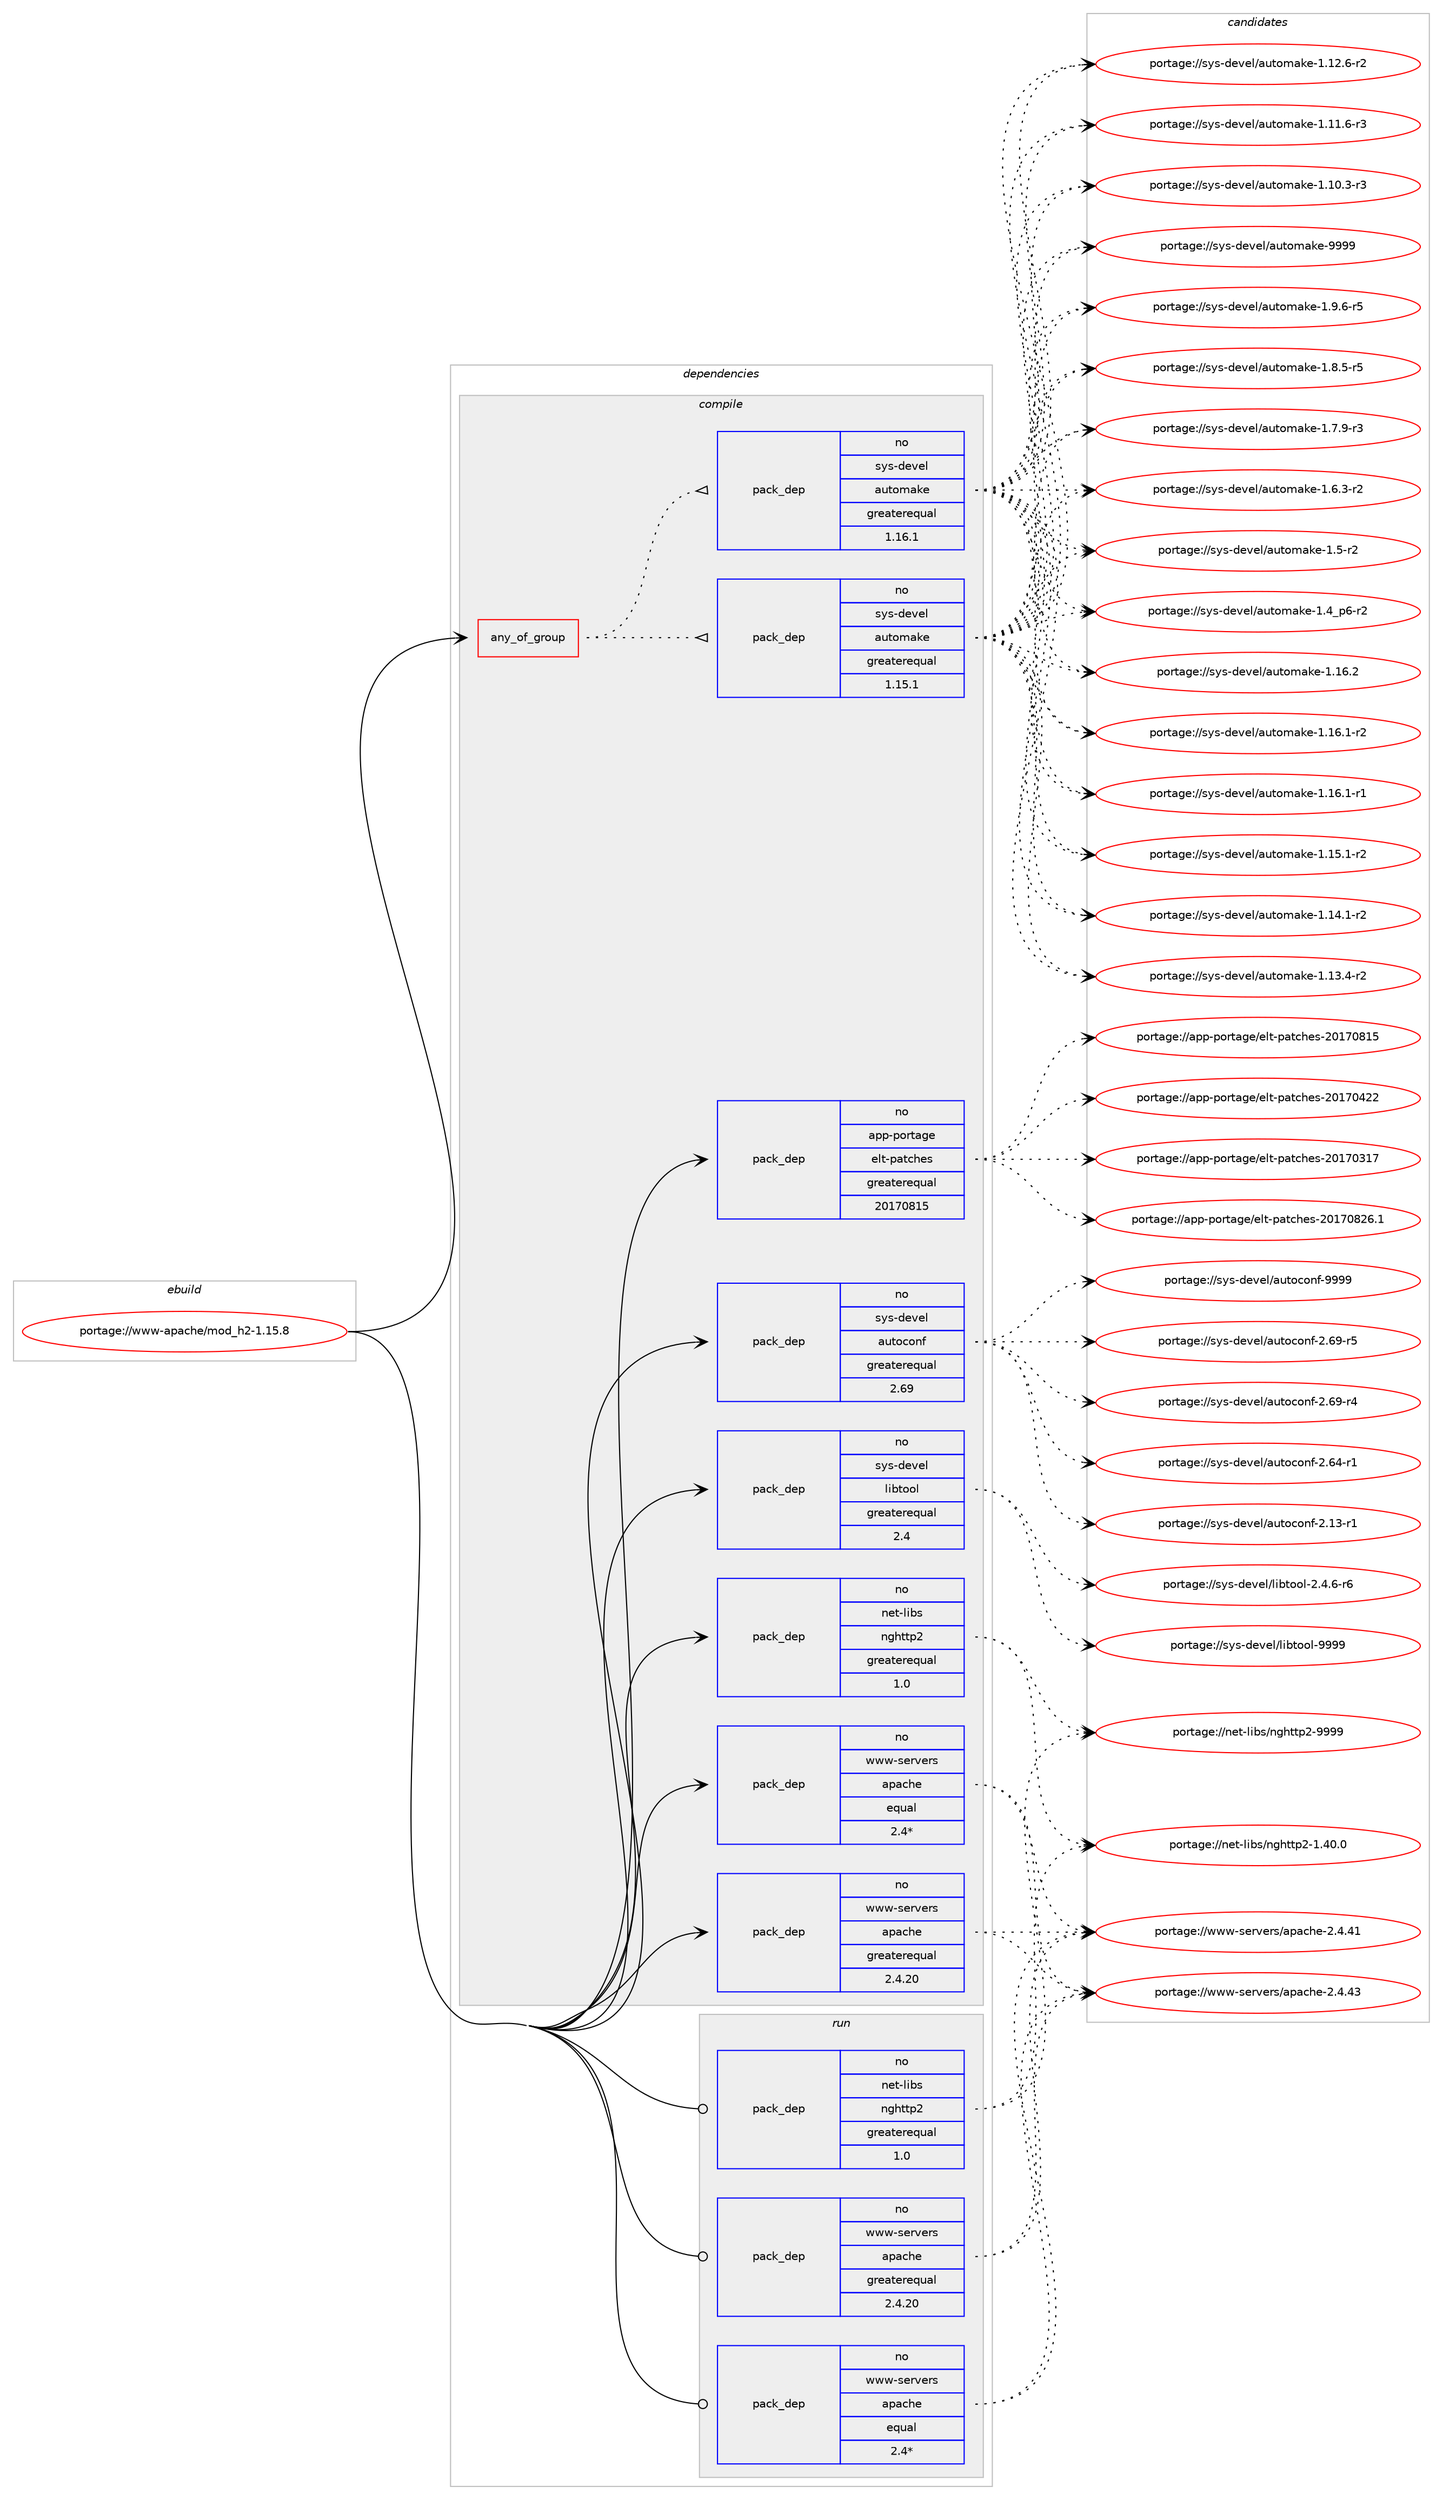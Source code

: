 digraph prolog {

# *************
# Graph options
# *************

newrank=true;
concentrate=true;
compound=true;
graph [rankdir=LR,fontname=Helvetica,fontsize=10,ranksep=1.5];#, ranksep=2.5, nodesep=0.2];
edge  [arrowhead=vee];
node  [fontname=Helvetica,fontsize=10];

# **********
# The ebuild
# **********

subgraph cluster_leftcol {
color=gray;
rank=same;
label=<<i>ebuild</i>>;
id [label="portage://www-apache/mod_h2-1.15.8", color=red, width=4, href="../www-apache/mod_h2-1.15.8.svg"];
}

# ****************
# The dependencies
# ****************

subgraph cluster_midcol {
color=gray;
label=<<i>dependencies</i>>;
subgraph cluster_compile {
fillcolor="#eeeeee";
style=filled;
label=<<i>compile</i>>;
subgraph any56 {
dependency3451 [label=<<TABLE BORDER="0" CELLBORDER="1" CELLSPACING="0" CELLPADDING="4"><TR><TD CELLPADDING="10">any_of_group</TD></TR></TABLE>>, shape=none, color=red];subgraph pack2948 {
dependency3452 [label=<<TABLE BORDER="0" CELLBORDER="1" CELLSPACING="0" CELLPADDING="4" WIDTH="220"><TR><TD ROWSPAN="6" CELLPADDING="30">pack_dep</TD></TR><TR><TD WIDTH="110">no</TD></TR><TR><TD>sys-devel</TD></TR><TR><TD>automake</TD></TR><TR><TD>greaterequal</TD></TR><TR><TD>1.16.1</TD></TR></TABLE>>, shape=none, color=blue];
}
dependency3451:e -> dependency3452:w [weight=20,style="dotted",arrowhead="oinv"];
subgraph pack2949 {
dependency3453 [label=<<TABLE BORDER="0" CELLBORDER="1" CELLSPACING="0" CELLPADDING="4" WIDTH="220"><TR><TD ROWSPAN="6" CELLPADDING="30">pack_dep</TD></TR><TR><TD WIDTH="110">no</TD></TR><TR><TD>sys-devel</TD></TR><TR><TD>automake</TD></TR><TR><TD>greaterequal</TD></TR><TR><TD>1.15.1</TD></TR></TABLE>>, shape=none, color=blue];
}
dependency3451:e -> dependency3453:w [weight=20,style="dotted",arrowhead="oinv"];
}
id:e -> dependency3451:w [weight=20,style="solid",arrowhead="vee"];
subgraph pack2950 {
dependency3454 [label=<<TABLE BORDER="0" CELLBORDER="1" CELLSPACING="0" CELLPADDING="4" WIDTH="220"><TR><TD ROWSPAN="6" CELLPADDING="30">pack_dep</TD></TR><TR><TD WIDTH="110">no</TD></TR><TR><TD>app-portage</TD></TR><TR><TD>elt-patches</TD></TR><TR><TD>greaterequal</TD></TR><TR><TD>20170815</TD></TR></TABLE>>, shape=none, color=blue];
}
id:e -> dependency3454:w [weight=20,style="solid",arrowhead="vee"];
subgraph pack2951 {
dependency3455 [label=<<TABLE BORDER="0" CELLBORDER="1" CELLSPACING="0" CELLPADDING="4" WIDTH="220"><TR><TD ROWSPAN="6" CELLPADDING="30">pack_dep</TD></TR><TR><TD WIDTH="110">no</TD></TR><TR><TD>net-libs</TD></TR><TR><TD>nghttp2</TD></TR><TR><TD>greaterequal</TD></TR><TR><TD>1.0</TD></TR></TABLE>>, shape=none, color=blue];
}
id:e -> dependency3455:w [weight=20,style="solid",arrowhead="vee"];
subgraph pack2952 {
dependency3456 [label=<<TABLE BORDER="0" CELLBORDER="1" CELLSPACING="0" CELLPADDING="4" WIDTH="220"><TR><TD ROWSPAN="6" CELLPADDING="30">pack_dep</TD></TR><TR><TD WIDTH="110">no</TD></TR><TR><TD>sys-devel</TD></TR><TR><TD>autoconf</TD></TR><TR><TD>greaterequal</TD></TR><TR><TD>2.69</TD></TR></TABLE>>, shape=none, color=blue];
}
id:e -> dependency3456:w [weight=20,style="solid",arrowhead="vee"];
subgraph pack2953 {
dependency3457 [label=<<TABLE BORDER="0" CELLBORDER="1" CELLSPACING="0" CELLPADDING="4" WIDTH="220"><TR><TD ROWSPAN="6" CELLPADDING="30">pack_dep</TD></TR><TR><TD WIDTH="110">no</TD></TR><TR><TD>sys-devel</TD></TR><TR><TD>libtool</TD></TR><TR><TD>greaterequal</TD></TR><TR><TD>2.4</TD></TR></TABLE>>, shape=none, color=blue];
}
id:e -> dependency3457:w [weight=20,style="solid",arrowhead="vee"];
subgraph pack2954 {
dependency3458 [label=<<TABLE BORDER="0" CELLBORDER="1" CELLSPACING="0" CELLPADDING="4" WIDTH="220"><TR><TD ROWSPAN="6" CELLPADDING="30">pack_dep</TD></TR><TR><TD WIDTH="110">no</TD></TR><TR><TD>www-servers</TD></TR><TR><TD>apache</TD></TR><TR><TD>equal</TD></TR><TR><TD>2.4*</TD></TR></TABLE>>, shape=none, color=blue];
}
id:e -> dependency3458:w [weight=20,style="solid",arrowhead="vee"];
subgraph pack2955 {
dependency3459 [label=<<TABLE BORDER="0" CELLBORDER="1" CELLSPACING="0" CELLPADDING="4" WIDTH="220"><TR><TD ROWSPAN="6" CELLPADDING="30">pack_dep</TD></TR><TR><TD WIDTH="110">no</TD></TR><TR><TD>www-servers</TD></TR><TR><TD>apache</TD></TR><TR><TD>greaterequal</TD></TR><TR><TD>2.4.20</TD></TR></TABLE>>, shape=none, color=blue];
}
id:e -> dependency3459:w [weight=20,style="solid",arrowhead="vee"];
}
subgraph cluster_compileandrun {
fillcolor="#eeeeee";
style=filled;
label=<<i>compile and run</i>>;
}
subgraph cluster_run {
fillcolor="#eeeeee";
style=filled;
label=<<i>run</i>>;
subgraph pack2956 {
dependency3460 [label=<<TABLE BORDER="0" CELLBORDER="1" CELLSPACING="0" CELLPADDING="4" WIDTH="220"><TR><TD ROWSPAN="6" CELLPADDING="30">pack_dep</TD></TR><TR><TD WIDTH="110">no</TD></TR><TR><TD>net-libs</TD></TR><TR><TD>nghttp2</TD></TR><TR><TD>greaterequal</TD></TR><TR><TD>1.0</TD></TR></TABLE>>, shape=none, color=blue];
}
id:e -> dependency3460:w [weight=20,style="solid",arrowhead="odot"];
subgraph pack2957 {
dependency3461 [label=<<TABLE BORDER="0" CELLBORDER="1" CELLSPACING="0" CELLPADDING="4" WIDTH="220"><TR><TD ROWSPAN="6" CELLPADDING="30">pack_dep</TD></TR><TR><TD WIDTH="110">no</TD></TR><TR><TD>www-servers</TD></TR><TR><TD>apache</TD></TR><TR><TD>equal</TD></TR><TR><TD>2.4*</TD></TR></TABLE>>, shape=none, color=blue];
}
id:e -> dependency3461:w [weight=20,style="solid",arrowhead="odot"];
subgraph pack2958 {
dependency3462 [label=<<TABLE BORDER="0" CELLBORDER="1" CELLSPACING="0" CELLPADDING="4" WIDTH="220"><TR><TD ROWSPAN="6" CELLPADDING="30">pack_dep</TD></TR><TR><TD WIDTH="110">no</TD></TR><TR><TD>www-servers</TD></TR><TR><TD>apache</TD></TR><TR><TD>greaterequal</TD></TR><TR><TD>2.4.20</TD></TR></TABLE>>, shape=none, color=blue];
}
id:e -> dependency3462:w [weight=20,style="solid",arrowhead="odot"];
}
}

# **************
# The candidates
# **************

subgraph cluster_choices {
rank=same;
color=gray;
label=<<i>candidates</i>>;

subgraph choice2948 {
color=black;
nodesep=1;
choice115121115451001011181011084797117116111109971071014557575757 [label="portage://sys-devel/automake-9999", color=red, width=4,href="../sys-devel/automake-9999.svg"];
choice115121115451001011181011084797117116111109971071014549465746544511453 [label="portage://sys-devel/automake-1.9.6-r5", color=red, width=4,href="../sys-devel/automake-1.9.6-r5.svg"];
choice115121115451001011181011084797117116111109971071014549465646534511453 [label="portage://sys-devel/automake-1.8.5-r5", color=red, width=4,href="../sys-devel/automake-1.8.5-r5.svg"];
choice115121115451001011181011084797117116111109971071014549465546574511451 [label="portage://sys-devel/automake-1.7.9-r3", color=red, width=4,href="../sys-devel/automake-1.7.9-r3.svg"];
choice115121115451001011181011084797117116111109971071014549465446514511450 [label="portage://sys-devel/automake-1.6.3-r2", color=red, width=4,href="../sys-devel/automake-1.6.3-r2.svg"];
choice11512111545100101118101108479711711611110997107101454946534511450 [label="portage://sys-devel/automake-1.5-r2", color=red, width=4,href="../sys-devel/automake-1.5-r2.svg"];
choice115121115451001011181011084797117116111109971071014549465295112544511450 [label="portage://sys-devel/automake-1.4_p6-r2", color=red, width=4,href="../sys-devel/automake-1.4_p6-r2.svg"];
choice1151211154510010111810110847971171161111099710710145494649544650 [label="portage://sys-devel/automake-1.16.2", color=red, width=4,href="../sys-devel/automake-1.16.2.svg"];
choice11512111545100101118101108479711711611110997107101454946495446494511450 [label="portage://sys-devel/automake-1.16.1-r2", color=red, width=4,href="../sys-devel/automake-1.16.1-r2.svg"];
choice11512111545100101118101108479711711611110997107101454946495446494511449 [label="portage://sys-devel/automake-1.16.1-r1", color=red, width=4,href="../sys-devel/automake-1.16.1-r1.svg"];
choice11512111545100101118101108479711711611110997107101454946495346494511450 [label="portage://sys-devel/automake-1.15.1-r2", color=red, width=4,href="../sys-devel/automake-1.15.1-r2.svg"];
choice11512111545100101118101108479711711611110997107101454946495246494511450 [label="portage://sys-devel/automake-1.14.1-r2", color=red, width=4,href="../sys-devel/automake-1.14.1-r2.svg"];
choice11512111545100101118101108479711711611110997107101454946495146524511450 [label="portage://sys-devel/automake-1.13.4-r2", color=red, width=4,href="../sys-devel/automake-1.13.4-r2.svg"];
choice11512111545100101118101108479711711611110997107101454946495046544511450 [label="portage://sys-devel/automake-1.12.6-r2", color=red, width=4,href="../sys-devel/automake-1.12.6-r2.svg"];
choice11512111545100101118101108479711711611110997107101454946494946544511451 [label="portage://sys-devel/automake-1.11.6-r3", color=red, width=4,href="../sys-devel/automake-1.11.6-r3.svg"];
choice11512111545100101118101108479711711611110997107101454946494846514511451 [label="portage://sys-devel/automake-1.10.3-r3", color=red, width=4,href="../sys-devel/automake-1.10.3-r3.svg"];
dependency3452:e -> choice115121115451001011181011084797117116111109971071014557575757:w [style=dotted,weight="100"];
dependency3452:e -> choice115121115451001011181011084797117116111109971071014549465746544511453:w [style=dotted,weight="100"];
dependency3452:e -> choice115121115451001011181011084797117116111109971071014549465646534511453:w [style=dotted,weight="100"];
dependency3452:e -> choice115121115451001011181011084797117116111109971071014549465546574511451:w [style=dotted,weight="100"];
dependency3452:e -> choice115121115451001011181011084797117116111109971071014549465446514511450:w [style=dotted,weight="100"];
dependency3452:e -> choice11512111545100101118101108479711711611110997107101454946534511450:w [style=dotted,weight="100"];
dependency3452:e -> choice115121115451001011181011084797117116111109971071014549465295112544511450:w [style=dotted,weight="100"];
dependency3452:e -> choice1151211154510010111810110847971171161111099710710145494649544650:w [style=dotted,weight="100"];
dependency3452:e -> choice11512111545100101118101108479711711611110997107101454946495446494511450:w [style=dotted,weight="100"];
dependency3452:e -> choice11512111545100101118101108479711711611110997107101454946495446494511449:w [style=dotted,weight="100"];
dependency3452:e -> choice11512111545100101118101108479711711611110997107101454946495346494511450:w [style=dotted,weight="100"];
dependency3452:e -> choice11512111545100101118101108479711711611110997107101454946495246494511450:w [style=dotted,weight="100"];
dependency3452:e -> choice11512111545100101118101108479711711611110997107101454946495146524511450:w [style=dotted,weight="100"];
dependency3452:e -> choice11512111545100101118101108479711711611110997107101454946495046544511450:w [style=dotted,weight="100"];
dependency3452:e -> choice11512111545100101118101108479711711611110997107101454946494946544511451:w [style=dotted,weight="100"];
dependency3452:e -> choice11512111545100101118101108479711711611110997107101454946494846514511451:w [style=dotted,weight="100"];
}
subgraph choice2949 {
color=black;
nodesep=1;
choice115121115451001011181011084797117116111109971071014557575757 [label="portage://sys-devel/automake-9999", color=red, width=4,href="../sys-devel/automake-9999.svg"];
choice115121115451001011181011084797117116111109971071014549465746544511453 [label="portage://sys-devel/automake-1.9.6-r5", color=red, width=4,href="../sys-devel/automake-1.9.6-r5.svg"];
choice115121115451001011181011084797117116111109971071014549465646534511453 [label="portage://sys-devel/automake-1.8.5-r5", color=red, width=4,href="../sys-devel/automake-1.8.5-r5.svg"];
choice115121115451001011181011084797117116111109971071014549465546574511451 [label="portage://sys-devel/automake-1.7.9-r3", color=red, width=4,href="../sys-devel/automake-1.7.9-r3.svg"];
choice115121115451001011181011084797117116111109971071014549465446514511450 [label="portage://sys-devel/automake-1.6.3-r2", color=red, width=4,href="../sys-devel/automake-1.6.3-r2.svg"];
choice11512111545100101118101108479711711611110997107101454946534511450 [label="portage://sys-devel/automake-1.5-r2", color=red, width=4,href="../sys-devel/automake-1.5-r2.svg"];
choice115121115451001011181011084797117116111109971071014549465295112544511450 [label="portage://sys-devel/automake-1.4_p6-r2", color=red, width=4,href="../sys-devel/automake-1.4_p6-r2.svg"];
choice1151211154510010111810110847971171161111099710710145494649544650 [label="portage://sys-devel/automake-1.16.2", color=red, width=4,href="../sys-devel/automake-1.16.2.svg"];
choice11512111545100101118101108479711711611110997107101454946495446494511450 [label="portage://sys-devel/automake-1.16.1-r2", color=red, width=4,href="../sys-devel/automake-1.16.1-r2.svg"];
choice11512111545100101118101108479711711611110997107101454946495446494511449 [label="portage://sys-devel/automake-1.16.1-r1", color=red, width=4,href="../sys-devel/automake-1.16.1-r1.svg"];
choice11512111545100101118101108479711711611110997107101454946495346494511450 [label="portage://sys-devel/automake-1.15.1-r2", color=red, width=4,href="../sys-devel/automake-1.15.1-r2.svg"];
choice11512111545100101118101108479711711611110997107101454946495246494511450 [label="portage://sys-devel/automake-1.14.1-r2", color=red, width=4,href="../sys-devel/automake-1.14.1-r2.svg"];
choice11512111545100101118101108479711711611110997107101454946495146524511450 [label="portage://sys-devel/automake-1.13.4-r2", color=red, width=4,href="../sys-devel/automake-1.13.4-r2.svg"];
choice11512111545100101118101108479711711611110997107101454946495046544511450 [label="portage://sys-devel/automake-1.12.6-r2", color=red, width=4,href="../sys-devel/automake-1.12.6-r2.svg"];
choice11512111545100101118101108479711711611110997107101454946494946544511451 [label="portage://sys-devel/automake-1.11.6-r3", color=red, width=4,href="../sys-devel/automake-1.11.6-r3.svg"];
choice11512111545100101118101108479711711611110997107101454946494846514511451 [label="portage://sys-devel/automake-1.10.3-r3", color=red, width=4,href="../sys-devel/automake-1.10.3-r3.svg"];
dependency3453:e -> choice115121115451001011181011084797117116111109971071014557575757:w [style=dotted,weight="100"];
dependency3453:e -> choice115121115451001011181011084797117116111109971071014549465746544511453:w [style=dotted,weight="100"];
dependency3453:e -> choice115121115451001011181011084797117116111109971071014549465646534511453:w [style=dotted,weight="100"];
dependency3453:e -> choice115121115451001011181011084797117116111109971071014549465546574511451:w [style=dotted,weight="100"];
dependency3453:e -> choice115121115451001011181011084797117116111109971071014549465446514511450:w [style=dotted,weight="100"];
dependency3453:e -> choice11512111545100101118101108479711711611110997107101454946534511450:w [style=dotted,weight="100"];
dependency3453:e -> choice115121115451001011181011084797117116111109971071014549465295112544511450:w [style=dotted,weight="100"];
dependency3453:e -> choice1151211154510010111810110847971171161111099710710145494649544650:w [style=dotted,weight="100"];
dependency3453:e -> choice11512111545100101118101108479711711611110997107101454946495446494511450:w [style=dotted,weight="100"];
dependency3453:e -> choice11512111545100101118101108479711711611110997107101454946495446494511449:w [style=dotted,weight="100"];
dependency3453:e -> choice11512111545100101118101108479711711611110997107101454946495346494511450:w [style=dotted,weight="100"];
dependency3453:e -> choice11512111545100101118101108479711711611110997107101454946495246494511450:w [style=dotted,weight="100"];
dependency3453:e -> choice11512111545100101118101108479711711611110997107101454946495146524511450:w [style=dotted,weight="100"];
dependency3453:e -> choice11512111545100101118101108479711711611110997107101454946495046544511450:w [style=dotted,weight="100"];
dependency3453:e -> choice11512111545100101118101108479711711611110997107101454946494946544511451:w [style=dotted,weight="100"];
dependency3453:e -> choice11512111545100101118101108479711711611110997107101454946494846514511451:w [style=dotted,weight="100"];
}
subgraph choice2950 {
color=black;
nodesep=1;
choice971121124511211111411697103101471011081164511297116991041011154550484955485650544649 [label="portage://app-portage/elt-patches-20170826.1", color=red, width=4,href="../app-portage/elt-patches-20170826.1.svg"];
choice97112112451121111141169710310147101108116451129711699104101115455048495548564953 [label="portage://app-portage/elt-patches-20170815", color=red, width=4,href="../app-portage/elt-patches-20170815.svg"];
choice97112112451121111141169710310147101108116451129711699104101115455048495548525050 [label="portage://app-portage/elt-patches-20170422", color=red, width=4,href="../app-portage/elt-patches-20170422.svg"];
choice97112112451121111141169710310147101108116451129711699104101115455048495548514955 [label="portage://app-portage/elt-patches-20170317", color=red, width=4,href="../app-portage/elt-patches-20170317.svg"];
dependency3454:e -> choice971121124511211111411697103101471011081164511297116991041011154550484955485650544649:w [style=dotted,weight="100"];
dependency3454:e -> choice97112112451121111141169710310147101108116451129711699104101115455048495548564953:w [style=dotted,weight="100"];
dependency3454:e -> choice97112112451121111141169710310147101108116451129711699104101115455048495548525050:w [style=dotted,weight="100"];
dependency3454:e -> choice97112112451121111141169710310147101108116451129711699104101115455048495548514955:w [style=dotted,weight="100"];
}
subgraph choice2951 {
color=black;
nodesep=1;
choice110101116451081059811547110103104116116112504557575757 [label="portage://net-libs/nghttp2-9999", color=red, width=4,href="../net-libs/nghttp2-9999.svg"];
choice1101011164510810598115471101031041161161125045494652484648 [label="portage://net-libs/nghttp2-1.40.0", color=red, width=4,href="../net-libs/nghttp2-1.40.0.svg"];
dependency3455:e -> choice110101116451081059811547110103104116116112504557575757:w [style=dotted,weight="100"];
dependency3455:e -> choice1101011164510810598115471101031041161161125045494652484648:w [style=dotted,weight="100"];
}
subgraph choice2952 {
color=black;
nodesep=1;
choice115121115451001011181011084797117116111991111101024557575757 [label="portage://sys-devel/autoconf-9999", color=red, width=4,href="../sys-devel/autoconf-9999.svg"];
choice1151211154510010111810110847971171161119911111010245504654574511453 [label="portage://sys-devel/autoconf-2.69-r5", color=red, width=4,href="../sys-devel/autoconf-2.69-r5.svg"];
choice1151211154510010111810110847971171161119911111010245504654574511452 [label="portage://sys-devel/autoconf-2.69-r4", color=red, width=4,href="../sys-devel/autoconf-2.69-r4.svg"];
choice1151211154510010111810110847971171161119911111010245504654524511449 [label="portage://sys-devel/autoconf-2.64-r1", color=red, width=4,href="../sys-devel/autoconf-2.64-r1.svg"];
choice1151211154510010111810110847971171161119911111010245504649514511449 [label="portage://sys-devel/autoconf-2.13-r1", color=red, width=4,href="../sys-devel/autoconf-2.13-r1.svg"];
dependency3456:e -> choice115121115451001011181011084797117116111991111101024557575757:w [style=dotted,weight="100"];
dependency3456:e -> choice1151211154510010111810110847971171161119911111010245504654574511453:w [style=dotted,weight="100"];
dependency3456:e -> choice1151211154510010111810110847971171161119911111010245504654574511452:w [style=dotted,weight="100"];
dependency3456:e -> choice1151211154510010111810110847971171161119911111010245504654524511449:w [style=dotted,weight="100"];
dependency3456:e -> choice1151211154510010111810110847971171161119911111010245504649514511449:w [style=dotted,weight="100"];
}
subgraph choice2953 {
color=black;
nodesep=1;
choice1151211154510010111810110847108105981161111111084557575757 [label="portage://sys-devel/libtool-9999", color=red, width=4,href="../sys-devel/libtool-9999.svg"];
choice1151211154510010111810110847108105981161111111084550465246544511454 [label="portage://sys-devel/libtool-2.4.6-r6", color=red, width=4,href="../sys-devel/libtool-2.4.6-r6.svg"];
dependency3457:e -> choice1151211154510010111810110847108105981161111111084557575757:w [style=dotted,weight="100"];
dependency3457:e -> choice1151211154510010111810110847108105981161111111084550465246544511454:w [style=dotted,weight="100"];
}
subgraph choice2954 {
color=black;
nodesep=1;
choice119119119451151011141181011141154797112979910410145504652465251 [label="portage://www-servers/apache-2.4.43", color=red, width=4,href="../www-servers/apache-2.4.43.svg"];
choice119119119451151011141181011141154797112979910410145504652465249 [label="portage://www-servers/apache-2.4.41", color=red, width=4,href="../www-servers/apache-2.4.41.svg"];
dependency3458:e -> choice119119119451151011141181011141154797112979910410145504652465251:w [style=dotted,weight="100"];
dependency3458:e -> choice119119119451151011141181011141154797112979910410145504652465249:w [style=dotted,weight="100"];
}
subgraph choice2955 {
color=black;
nodesep=1;
choice119119119451151011141181011141154797112979910410145504652465251 [label="portage://www-servers/apache-2.4.43", color=red, width=4,href="../www-servers/apache-2.4.43.svg"];
choice119119119451151011141181011141154797112979910410145504652465249 [label="portage://www-servers/apache-2.4.41", color=red, width=4,href="../www-servers/apache-2.4.41.svg"];
dependency3459:e -> choice119119119451151011141181011141154797112979910410145504652465251:w [style=dotted,weight="100"];
dependency3459:e -> choice119119119451151011141181011141154797112979910410145504652465249:w [style=dotted,weight="100"];
}
subgraph choice2956 {
color=black;
nodesep=1;
choice110101116451081059811547110103104116116112504557575757 [label="portage://net-libs/nghttp2-9999", color=red, width=4,href="../net-libs/nghttp2-9999.svg"];
choice1101011164510810598115471101031041161161125045494652484648 [label="portage://net-libs/nghttp2-1.40.0", color=red, width=4,href="../net-libs/nghttp2-1.40.0.svg"];
dependency3460:e -> choice110101116451081059811547110103104116116112504557575757:w [style=dotted,weight="100"];
dependency3460:e -> choice1101011164510810598115471101031041161161125045494652484648:w [style=dotted,weight="100"];
}
subgraph choice2957 {
color=black;
nodesep=1;
choice119119119451151011141181011141154797112979910410145504652465251 [label="portage://www-servers/apache-2.4.43", color=red, width=4,href="../www-servers/apache-2.4.43.svg"];
choice119119119451151011141181011141154797112979910410145504652465249 [label="portage://www-servers/apache-2.4.41", color=red, width=4,href="../www-servers/apache-2.4.41.svg"];
dependency3461:e -> choice119119119451151011141181011141154797112979910410145504652465251:w [style=dotted,weight="100"];
dependency3461:e -> choice119119119451151011141181011141154797112979910410145504652465249:w [style=dotted,weight="100"];
}
subgraph choice2958 {
color=black;
nodesep=1;
choice119119119451151011141181011141154797112979910410145504652465251 [label="portage://www-servers/apache-2.4.43", color=red, width=4,href="../www-servers/apache-2.4.43.svg"];
choice119119119451151011141181011141154797112979910410145504652465249 [label="portage://www-servers/apache-2.4.41", color=red, width=4,href="../www-servers/apache-2.4.41.svg"];
dependency3462:e -> choice119119119451151011141181011141154797112979910410145504652465251:w [style=dotted,weight="100"];
dependency3462:e -> choice119119119451151011141181011141154797112979910410145504652465249:w [style=dotted,weight="100"];
}
}

}
